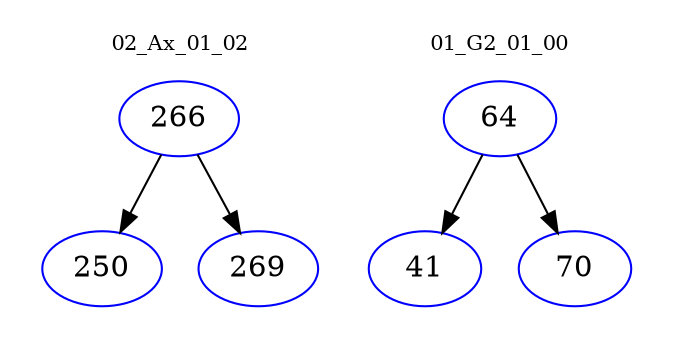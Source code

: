digraph{
subgraph cluster_0 {
color = white
label = "02_Ax_01_02";
fontsize=10;
T0_266 [label="266", color="blue"]
T0_266 -> T0_250 [color="black"]
T0_250 [label="250", color="blue"]
T0_266 -> T0_269 [color="black"]
T0_269 [label="269", color="blue"]
}
subgraph cluster_1 {
color = white
label = "01_G2_01_00";
fontsize=10;
T1_64 [label="64", color="blue"]
T1_64 -> T1_41 [color="black"]
T1_41 [label="41", color="blue"]
T1_64 -> T1_70 [color="black"]
T1_70 [label="70", color="blue"]
}
}
